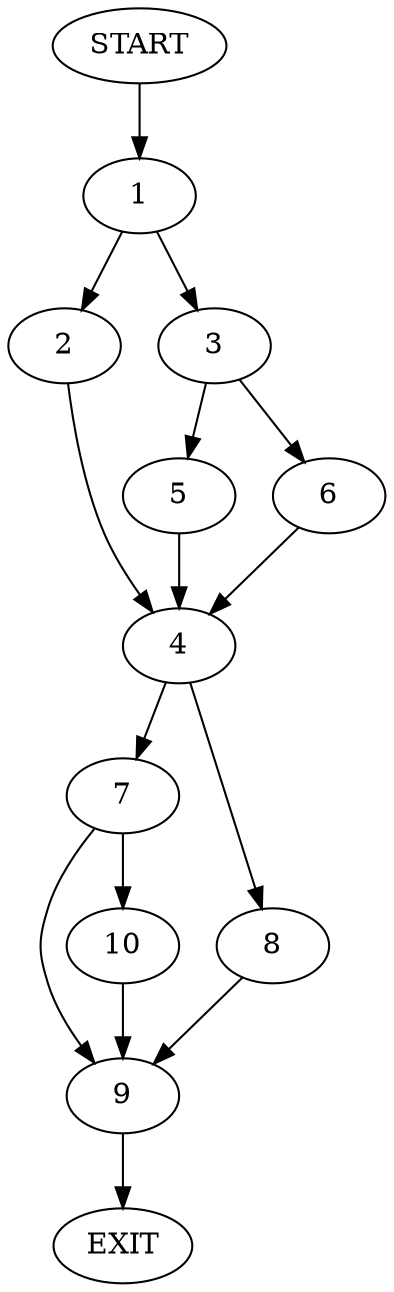digraph {
0 [label="START"]
11 [label="EXIT"]
0 -> 1
1 -> 2
1 -> 3
2 -> 4
3 -> 5
3 -> 6
4 -> 7
4 -> 8
5 -> 4
6 -> 4
8 -> 9
7 -> 10
7 -> 9
9 -> 11
10 -> 9
}
